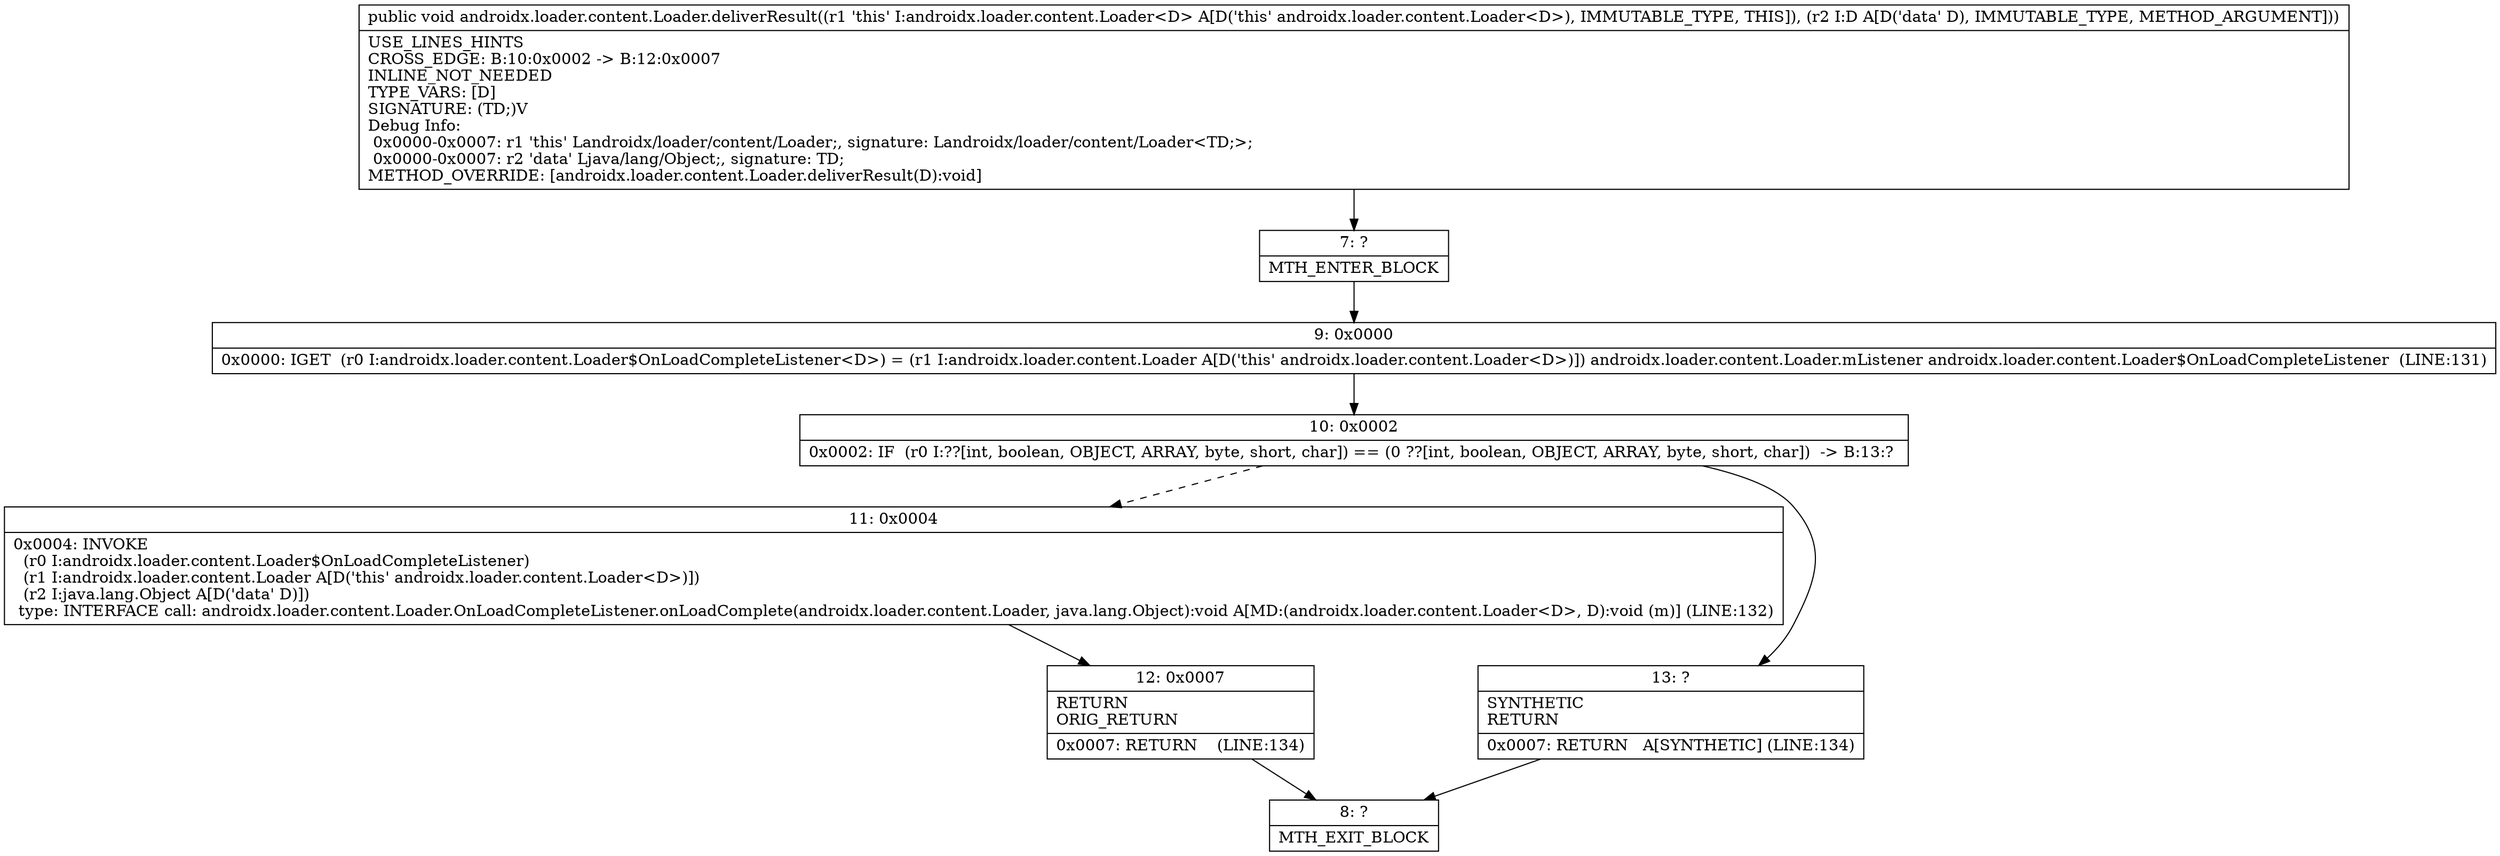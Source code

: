 digraph "CFG forandroidx.loader.content.Loader.deliverResult(Ljava\/lang\/Object;)V" {
Node_7 [shape=record,label="{7\:\ ?|MTH_ENTER_BLOCK\l}"];
Node_9 [shape=record,label="{9\:\ 0x0000|0x0000: IGET  (r0 I:androidx.loader.content.Loader$OnLoadCompleteListener\<D\>) = (r1 I:androidx.loader.content.Loader A[D('this' androidx.loader.content.Loader\<D\>)]) androidx.loader.content.Loader.mListener androidx.loader.content.Loader$OnLoadCompleteListener  (LINE:131)\l}"];
Node_10 [shape=record,label="{10\:\ 0x0002|0x0002: IF  (r0 I:??[int, boolean, OBJECT, ARRAY, byte, short, char]) == (0 ??[int, boolean, OBJECT, ARRAY, byte, short, char])  \-\> B:13:? \l}"];
Node_11 [shape=record,label="{11\:\ 0x0004|0x0004: INVOKE  \l  (r0 I:androidx.loader.content.Loader$OnLoadCompleteListener)\l  (r1 I:androidx.loader.content.Loader A[D('this' androidx.loader.content.Loader\<D\>)])\l  (r2 I:java.lang.Object A[D('data' D)])\l type: INTERFACE call: androidx.loader.content.Loader.OnLoadCompleteListener.onLoadComplete(androidx.loader.content.Loader, java.lang.Object):void A[MD:(androidx.loader.content.Loader\<D\>, D):void (m)] (LINE:132)\l}"];
Node_12 [shape=record,label="{12\:\ 0x0007|RETURN\lORIG_RETURN\l|0x0007: RETURN    (LINE:134)\l}"];
Node_8 [shape=record,label="{8\:\ ?|MTH_EXIT_BLOCK\l}"];
Node_13 [shape=record,label="{13\:\ ?|SYNTHETIC\lRETURN\l|0x0007: RETURN   A[SYNTHETIC] (LINE:134)\l}"];
MethodNode[shape=record,label="{public void androidx.loader.content.Loader.deliverResult((r1 'this' I:androidx.loader.content.Loader\<D\> A[D('this' androidx.loader.content.Loader\<D\>), IMMUTABLE_TYPE, THIS]), (r2 I:D A[D('data' D), IMMUTABLE_TYPE, METHOD_ARGUMENT]))  | USE_LINES_HINTS\lCROSS_EDGE: B:10:0x0002 \-\> B:12:0x0007\lINLINE_NOT_NEEDED\lTYPE_VARS: [D]\lSIGNATURE: (TD;)V\lDebug Info:\l  0x0000\-0x0007: r1 'this' Landroidx\/loader\/content\/Loader;, signature: Landroidx\/loader\/content\/Loader\<TD;\>;\l  0x0000\-0x0007: r2 'data' Ljava\/lang\/Object;, signature: TD;\lMETHOD_OVERRIDE: [androidx.loader.content.Loader.deliverResult(D):void]\l}"];
MethodNode -> Node_7;Node_7 -> Node_9;
Node_9 -> Node_10;
Node_10 -> Node_11[style=dashed];
Node_10 -> Node_13;
Node_11 -> Node_12;
Node_12 -> Node_8;
Node_13 -> Node_8;
}

